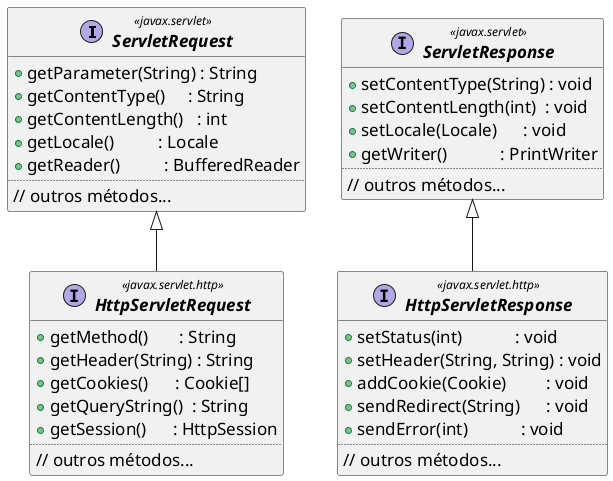 @startuml

set namespaceSeparator none
skinparam Class {
    FontStyle bold
    FontSize 15
    AttributeFontSize 17
    AttributeFontName Ubuntu Mono
}

interface ServletRequest <<javax.servlet>> {
    +getParameter(String) : String
    +getContentType()     : String
    +getContentLength()   : int
    +getLocale()          : Locale
    +getReader()          : BufferedReader
    ..
    // outros métodos...
}

interface HttpServletRequest <<javax.servlet.http>> extends ServletRequest {
    +getMethod()       : String
    +getHeader(String) : String
    +getCookies()      : Cookie[]
    +getQueryString()  : String
    +getSession()      : HttpSession
    ..
    // outros métodos...
}

interface ServletResponse <<javax.servlet>> {
    +setContentType(String) : void
    +setContentLength(int)  : void
    +setLocale(Locale)      : void
    +getWriter()            : PrintWriter
    ..
    // outros métodos...
}

interface HttpServletResponse <<javax.servlet.http>> extends ServletResponse {
    +setStatus(int)            : void
    +setHeader(String, String) : void
    +addCookie(Cookie)         : void
    +sendRedirect(String)      : void
    +sendError(int)            : void
    ..
    // outros métodos...
}

hide fields

@enduml
